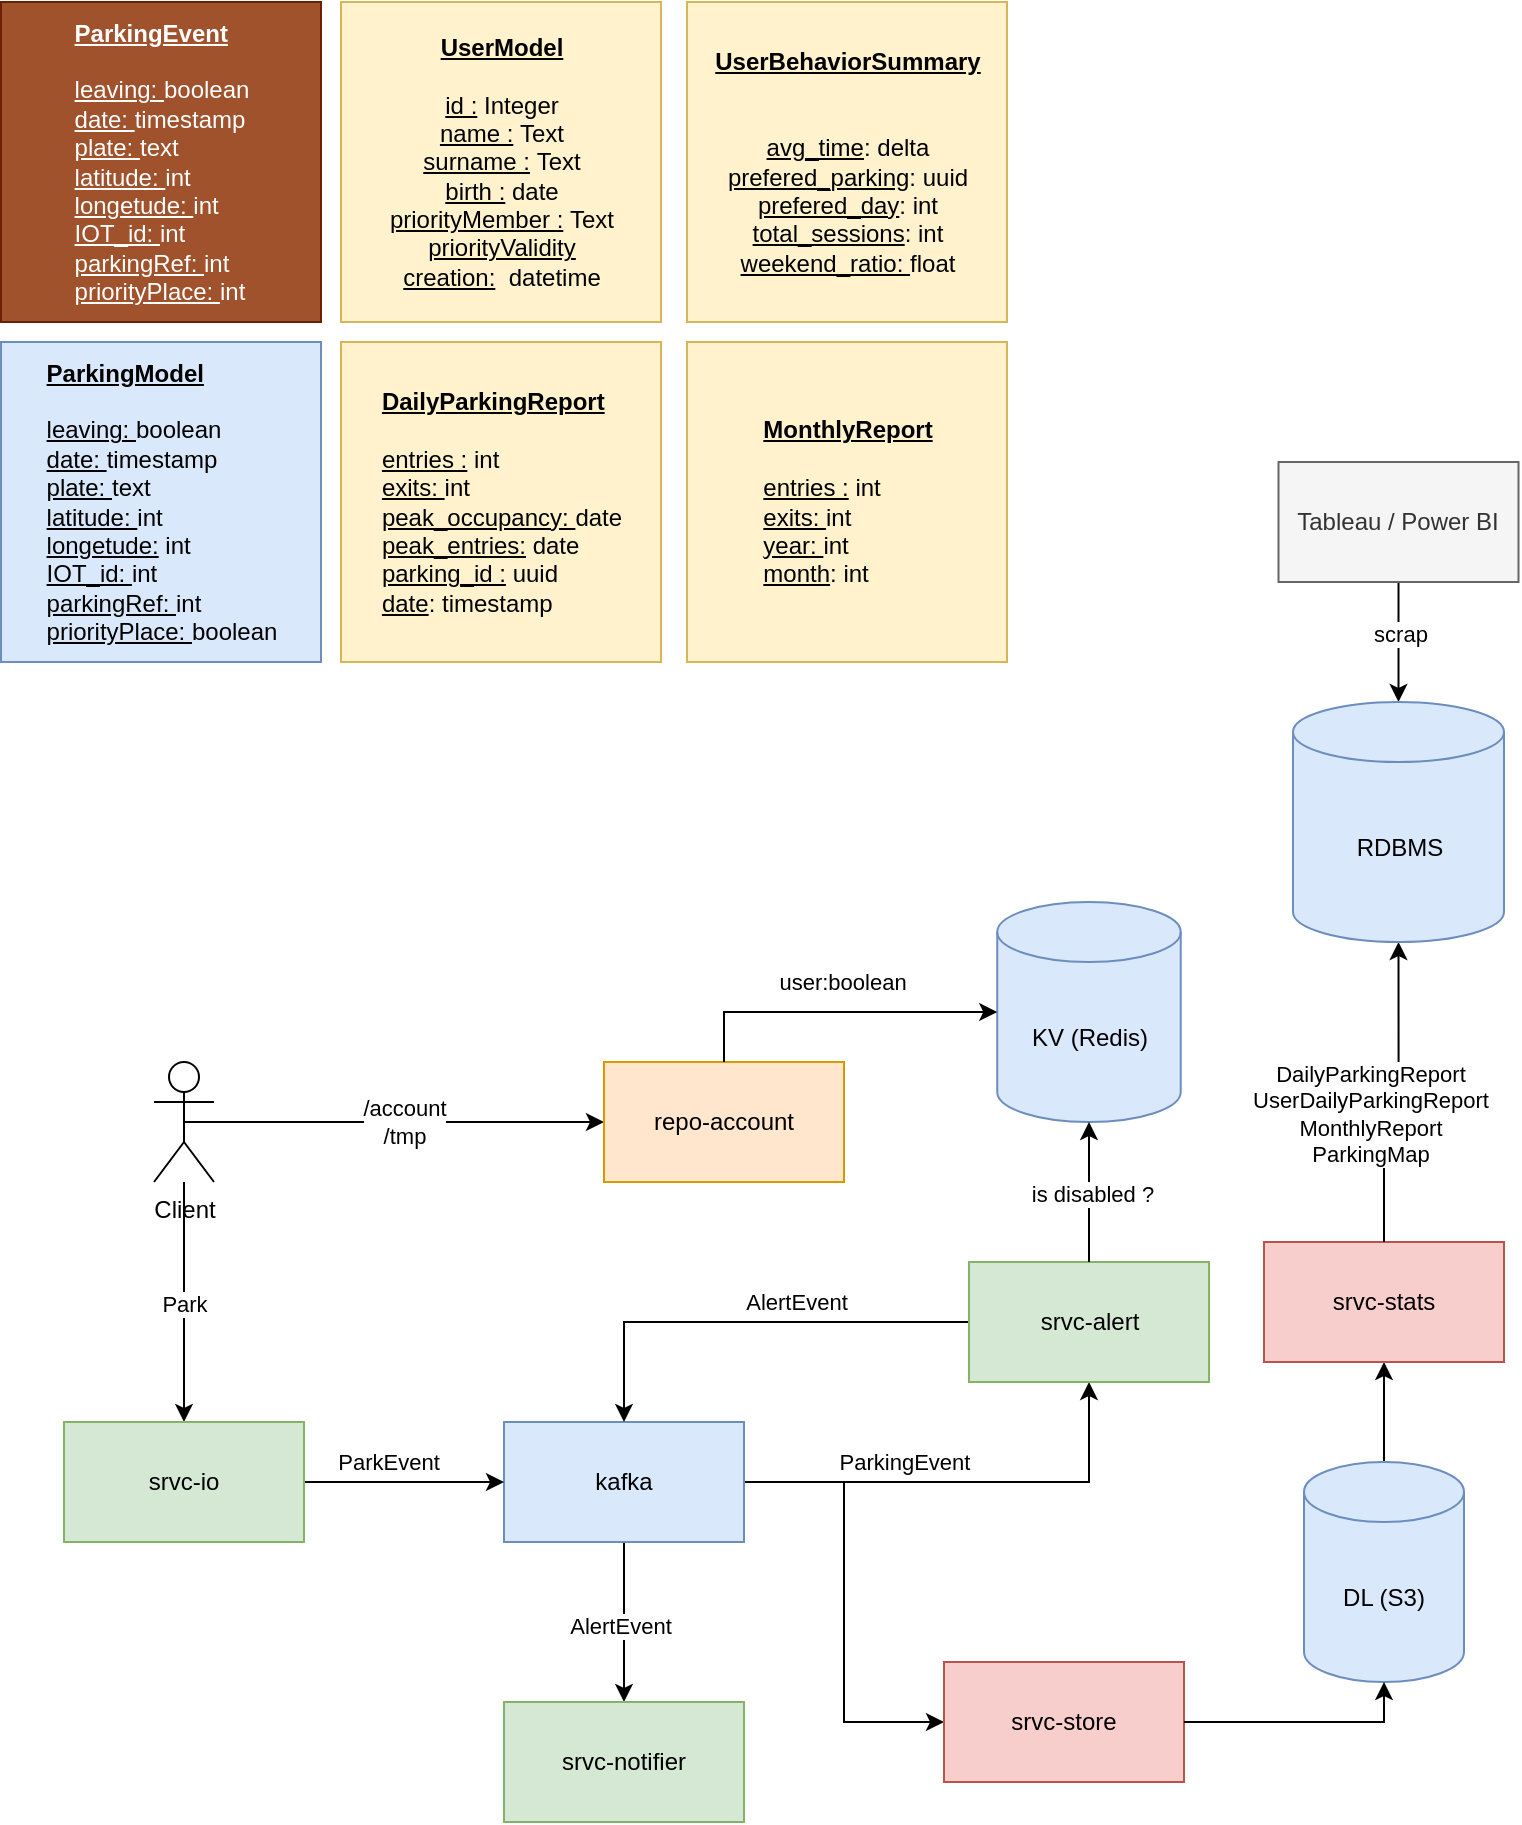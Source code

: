 <mxfile version="27.1.6">
  <diagram name="Page-1" id="Pq80wyoyBBsbovgBwrqJ">
    <mxGraphModel dx="1413" dy="1898" grid="1" gridSize="10" guides="1" tooltips="1" connect="1" arrows="1" fold="1" page="1" pageScale="1" pageWidth="827" pageHeight="1169" math="0" shadow="0">
      <root>
        <mxCell id="0" />
        <mxCell id="1" parent="0" />
        <mxCell id="KpRY53SQxvxNBW13Ttrt-1" value="&lt;div align=&quot;justify&quot;&gt;&lt;u&gt;&lt;b&gt;ParkingEvent&lt;/b&gt;&lt;/u&gt;&lt;/div&gt;&lt;div align=&quot;justify&quot;&gt;&lt;br&gt;&lt;div&gt;&lt;div&gt;&lt;u&gt;leaving: &lt;/u&gt;boolean&lt;/div&gt;&lt;div&gt;&lt;u&gt;date: &lt;/u&gt;timestamp&lt;/div&gt;&lt;div&gt;&lt;u&gt;plate: &lt;/u&gt;text&lt;/div&gt;&lt;div&gt;&lt;u&gt;latitude: &lt;/u&gt;int&lt;/div&gt;&lt;div&gt;&lt;u&gt;longetude: &lt;/u&gt;int&lt;/div&gt;&lt;div&gt;&lt;u&gt;IOT_id: &lt;/u&gt;int&lt;/div&gt;&lt;div&gt;&lt;u&gt;parkingRef: &lt;/u&gt;int&lt;/div&gt;&lt;/div&gt;&lt;/div&gt;&lt;div align=&quot;justify&quot;&gt;&lt;u&gt;priorityPlace: &lt;/u&gt;int&lt;/div&gt;" style="rounded=0;whiteSpace=wrap;html=1;fillColor=#a0522d;strokeColor=#6D1F00;fontColor=#ffffff;" parent="1" vertex="1">
          <mxGeometry x="58.5" y="-480" width="160" height="160" as="geometry" />
        </mxCell>
        <mxCell id="TgCnZQZNsUL1pHp7SL2V-11" style="edgeStyle=orthogonalEdgeStyle;rounded=0;orthogonalLoop=1;jettySize=auto;html=1;exitX=0.5;exitY=0.5;exitDx=0;exitDy=0;exitPerimeter=0;entryX=0;entryY=0.5;entryDx=0;entryDy=0;" parent="1" source="TgCnZQZNsUL1pHp7SL2V-17" target="LOc8L8yP14c2Aa39FiyT-6" edge="1">
          <mxGeometry relative="1" as="geometry">
            <mxPoint x="264" y="180" as="sourcePoint" />
            <Array as="points">
              <mxPoint x="330" y="80" />
              <mxPoint x="330" y="80" />
            </Array>
            <mxPoint x="294.2" y="9.52" as="targetPoint" />
          </mxGeometry>
        </mxCell>
        <mxCell id="TgCnZQZNsUL1pHp7SL2V-12" value="/account&lt;br&gt;/tmp" style="edgeLabel;html=1;align=center;verticalAlign=middle;resizable=0;points=[];" parent="TgCnZQZNsUL1pHp7SL2V-11" vertex="1" connectable="0">
          <mxGeometry x="0.419" relative="1" as="geometry">
            <mxPoint x="-39" as="offset" />
          </mxGeometry>
        </mxCell>
        <mxCell id="TgCnZQZNsUL1pHp7SL2V-17" value="Client" style="shape=umlActor;verticalLabelPosition=bottom;verticalAlign=top;html=1;outlineConnect=0;" parent="1" vertex="1">
          <mxGeometry x="135" y="50" width="30" height="60" as="geometry" />
        </mxCell>
        <mxCell id="TgCnZQZNsUL1pHp7SL2V-18" style="edgeStyle=orthogonalEdgeStyle;rounded=0;orthogonalLoop=1;jettySize=auto;html=1;entryX=0.5;entryY=0;entryDx=0;entryDy=0;" parent="1" source="TgCnZQZNsUL1pHp7SL2V-17" target="LOc8L8yP14c2Aa39FiyT-8" edge="1">
          <mxGeometry relative="1" as="geometry">
            <mxPoint x="220" y="373.5" as="targetPoint" />
          </mxGeometry>
        </mxCell>
        <mxCell id="TgCnZQZNsUL1pHp7SL2V-20" value="Park" style="edgeLabel;html=1;align=center;verticalAlign=middle;resizable=0;points=[];" parent="TgCnZQZNsUL1pHp7SL2V-18" vertex="1" connectable="0">
          <mxGeometry x="0.006" relative="1" as="geometry">
            <mxPoint as="offset" />
          </mxGeometry>
        </mxCell>
        <mxCell id="TgCnZQZNsUL1pHp7SL2V-68" value="&lt;div align=&quot;justify&quot;&gt;&lt;u&gt;&lt;b&gt;ParkingModel&lt;/b&gt;&lt;/u&gt;&lt;/div&gt;&lt;div align=&quot;justify&quot;&gt;&lt;br&gt;&lt;div&gt;&lt;div&gt;&lt;u&gt;leaving: &lt;/u&gt;boolean&lt;/div&gt;&lt;div&gt;&lt;u&gt;date: &lt;/u&gt;timestamp&lt;/div&gt;&lt;div&gt;&lt;u&gt;plate: &lt;/u&gt;text&lt;/div&gt;&lt;div&gt;&lt;u&gt;latitude: &lt;/u&gt;int&lt;/div&gt;&lt;div&gt;&lt;u&gt;longetude:&lt;/u&gt; int&lt;/div&gt;&lt;div&gt;&lt;u&gt;IOT_id: &lt;/u&gt;int&lt;/div&gt;&lt;div&gt;&lt;u&gt;parkingRef: &lt;/u&gt;int&lt;/div&gt;&lt;/div&gt;&lt;/div&gt;&lt;div align=&quot;justify&quot;&gt;&lt;u&gt;priorityPlace: &lt;/u&gt;boolean&lt;/div&gt;" style="rounded=0;whiteSpace=wrap;html=1;fillColor=#dae8fc;strokeColor=#6c8ebf;" parent="1" vertex="1">
          <mxGeometry x="58.5" y="-310" width="160" height="160" as="geometry" />
        </mxCell>
        <mxCell id="TgCnZQZNsUL1pHp7SL2V-69" value="&lt;u&gt;&lt;b&gt;UserModel&lt;/b&gt;&lt;/u&gt;&lt;div&gt;&lt;br&gt;&lt;div&gt;&lt;div&gt;&lt;u style=&quot;background-color: transparent; color: light-dark(rgb(0, 0, 0), rgb(255, 255, 255));&quot;&gt;id :&lt;/u&gt;&lt;span style=&quot;background-color: transparent; color: light-dark(rgb(0, 0, 0), rgb(255, 255, 255));&quot;&gt;&amp;nbsp;&lt;/span&gt;Integer&lt;/div&gt;&lt;div&gt;&lt;u&gt;name :&lt;/u&gt;&amp;nbsp;&lt;span style=&quot;background-color: transparent; color: light-dark(rgb(0, 0, 0), rgb(255, 255, 255));&quot;&gt;Text&lt;/span&gt;&lt;/div&gt;&lt;div&gt;&lt;u&gt;surname :&lt;/u&gt;&amp;nbsp;&lt;span style=&quot;background-color: transparent; color: light-dark(rgb(0, 0, 0), rgb(255, 255, 255));&quot;&gt;Text&lt;/span&gt;&lt;/div&gt;&lt;div&gt;&lt;u&gt;birth :&lt;/u&gt;&amp;nbsp;&lt;span style=&quot;background-color: transparent; color: light-dark(rgb(0, 0, 0), rgb(255, 255, 255));&quot;&gt;date&lt;/span&gt;&lt;/div&gt;&lt;div&gt;&lt;span style=&quot;background-color: transparent; color: light-dark(rgb(0, 0, 0), rgb(255, 255, 255));&quot;&gt;&lt;u style=&quot;&quot;&gt;priorityMember :&lt;/u&gt;&amp;nbsp;&lt;/span&gt;&lt;span style=&quot;background-color: transparent; color: light-dark(rgb(0, 0, 0), rgb(255, 255, 255));&quot;&gt;Text&lt;/span&gt;&lt;/div&gt;&lt;/div&gt;&lt;/div&gt;&lt;div&gt;&lt;span style=&quot;background-color: transparent; color: light-dark(rgb(0, 0, 0), rgb(255, 255, 255));&quot;&gt;&lt;u&gt;priorityValidity creation:&lt;/u&gt;&amp;nbsp;&lt;/span&gt;&lt;span style=&quot;background-color: transparent; color: light-dark(rgb(0, 0, 0), rgb(255, 255, 255));&quot;&gt;&amp;nbsp;&lt;/span&gt;&lt;span style=&quot;background-color: transparent; color: light-dark(rgb(0, 0, 0), rgb(255, 255, 255));&quot;&gt;datetime&lt;/span&gt;&lt;/div&gt;" style="rounded=0;whiteSpace=wrap;html=1;fillColor=#fff2cc;strokeColor=#d6b656;" parent="1" vertex="1">
          <mxGeometry x="228.5" y="-480" width="160" height="160" as="geometry" />
        </mxCell>
        <mxCell id="TgCnZQZNsUL1pHp7SL2V-77" value="&lt;div align=&quot;justify&quot;&gt;&lt;u&gt;&lt;b&gt;DailyParkingReport&lt;/b&gt;&lt;/u&gt;&lt;/div&gt;&lt;div align=&quot;justify&quot;&gt;&lt;br&gt;&lt;div&gt;&lt;div&gt;&lt;u style=&quot;background-color: transparent; color: light-dark(rgb(0, 0, 0), rgb(255, 255, 255));&quot;&gt;entries :&lt;/u&gt;&lt;span style=&quot;background-color: transparent; color: light-dark(rgb(0, 0, 0), rgb(255, 255, 255));&quot;&gt; int&lt;/span&gt;&lt;/div&gt;&lt;div&gt;&lt;span style=&quot;background-color: transparent; color: light-dark(rgb(0, 0, 0), rgb(255, 255, 255));&quot;&gt;&lt;u&gt;exits: &lt;/u&gt;int&lt;/span&gt;&lt;/div&gt;&lt;div&gt;&lt;span style=&quot;background-color: transparent; color: light-dark(rgb(0, 0, 0), rgb(255, 255, 255));&quot;&gt;&lt;u&gt;peak_occupancy: &lt;/u&gt;date&lt;/span&gt;&lt;/div&gt;&lt;div&gt;&lt;span style=&quot;background-color: transparent; color: light-dark(rgb(0, 0, 0), rgb(255, 255, 255));&quot;&gt;&lt;u&gt;peak_entries:&lt;/u&gt; date&lt;/span&gt;&lt;/div&gt;&lt;div&gt;&lt;u&gt;parking_id :&lt;/u&gt; uuid&lt;/div&gt;&lt;/div&gt;&lt;/div&gt;&lt;div align=&quot;justify&quot;&gt;&lt;u&gt;date&lt;/u&gt;: timestamp&lt;/div&gt;" style="rounded=0;whiteSpace=wrap;html=1;fillColor=#fff2cc;strokeColor=#d6b656;" parent="1" vertex="1">
          <mxGeometry x="228.5" y="-310" width="160" height="160" as="geometry" />
        </mxCell>
        <mxCell id="TgCnZQZNsUL1pHp7SL2V-81" value="&lt;u&gt;&lt;b&gt;UserBehaviorSummary&lt;/b&gt;&lt;/u&gt;&lt;div&gt;&lt;br&gt;&lt;div&gt;&lt;div&gt;&lt;br&gt;&lt;/div&gt;&lt;/div&gt;&lt;/div&gt;&lt;div&gt;&lt;u&gt;avg_time&lt;/u&gt;: delta&lt;/div&gt;&lt;div&gt;&lt;u&gt;prefered_parking&lt;/u&gt;: uuid&lt;/div&gt;&lt;div&gt;&lt;u&gt;prefered_day&lt;/u&gt;: int&lt;/div&gt;&lt;div&gt;&lt;u&gt;total_sessions&lt;/u&gt;: int&lt;/div&gt;&lt;div&gt;&lt;u&gt;weekend_ratio: &lt;/u&gt;float&lt;/div&gt;" style="rounded=0;whiteSpace=wrap;html=1;fillColor=#fff2cc;strokeColor=#d6b656;" parent="1" vertex="1">
          <mxGeometry x="401.5" y="-480" width="160" height="160" as="geometry" />
        </mxCell>
        <mxCell id="TgCnZQZNsUL1pHp7SL2V-82" value="&lt;div align=&quot;justify&quot;&gt;&lt;u&gt;&lt;b&gt;MonthlyReport&lt;/b&gt;&lt;/u&gt;&lt;/div&gt;&lt;div align=&quot;justify&quot;&gt;&lt;br&gt;&lt;div&gt;&lt;div&gt;&lt;u style=&quot;background-color: transparent; color: light-dark(rgb(0, 0, 0), rgb(255, 255, 255));&quot;&gt;entries :&lt;/u&gt;&lt;span style=&quot;background-color: transparent; color: light-dark(rgb(0, 0, 0), rgb(255, 255, 255));&quot;&gt; int&lt;/span&gt;&lt;/div&gt;&lt;div&gt;&lt;span style=&quot;background-color: transparent; color: light-dark(rgb(0, 0, 0), rgb(255, 255, 255));&quot;&gt;&lt;u&gt;exits: &lt;/u&gt;int&lt;/span&gt;&lt;/div&gt;&lt;u&gt;year: &lt;/u&gt;int&lt;/div&gt;&lt;div&gt;&lt;u&gt;month&lt;/u&gt;: int&lt;/div&gt;&lt;/div&gt;" style="rounded=0;whiteSpace=wrap;html=1;fillColor=#fff2cc;strokeColor=#d6b656;" parent="1" vertex="1">
          <mxGeometry x="401.5" y="-310" width="160" height="160" as="geometry" />
        </mxCell>
        <mxCell id="TgCnZQZNsUL1pHp7SL2V-87" style="edgeStyle=orthogonalEdgeStyle;rounded=0;orthogonalLoop=1;jettySize=auto;html=1;entryX=0.5;entryY=0;entryDx=0;entryDy=0;entryPerimeter=0;" parent="1" source="TgCnZQZNsUL1pHp7SL2V-85" target="LOc8L8yP14c2Aa39FiyT-32" edge="1">
          <mxGeometry relative="1" as="geometry">
            <mxPoint x="743" y="-50" as="targetPoint" />
          </mxGeometry>
        </mxCell>
        <mxCell id="TgCnZQZNsUL1pHp7SL2V-88" value="scrap" style="edgeLabel;html=1;align=center;verticalAlign=middle;resizable=0;points=[];" parent="TgCnZQZNsUL1pHp7SL2V-87" connectable="0" vertex="1">
          <mxGeometry x="-0.333" y="-2" relative="1" as="geometry">
            <mxPoint x="2" y="6" as="offset" />
          </mxGeometry>
        </mxCell>
        <mxCell id="TgCnZQZNsUL1pHp7SL2V-85" value="Tableau / Power BI" style="rounded=0;whiteSpace=wrap;html=1;fillColor=#f5f5f5;strokeColor=#666666;fontColor=#333333;" parent="1" vertex="1">
          <mxGeometry x="697.25" y="-250" width="120" height="60" as="geometry" />
        </mxCell>
        <mxCell id="LOc8L8yP14c2Aa39FiyT-6" value="repo-account" style="rounded=0;whiteSpace=wrap;html=1;fillColor=#ffe6cc;strokeColor=#d79b00;" vertex="1" parent="1">
          <mxGeometry x="360" y="50" width="120" height="60" as="geometry" />
        </mxCell>
        <mxCell id="LOc8L8yP14c2Aa39FiyT-12" style="edgeStyle=orthogonalEdgeStyle;rounded=0;orthogonalLoop=1;jettySize=auto;html=1;entryX=0;entryY=0.5;entryDx=0;entryDy=0;" edge="1" parent="1" source="LOc8L8yP14c2Aa39FiyT-7" target="LOc8L8yP14c2Aa39FiyT-13">
          <mxGeometry relative="1" as="geometry">
            <mxPoint x="516.5" y="230" as="targetPoint" />
          </mxGeometry>
        </mxCell>
        <mxCell id="LOc8L8yP14c2Aa39FiyT-19" style="edgeStyle=orthogonalEdgeStyle;rounded=0;orthogonalLoop=1;jettySize=auto;html=1;entryX=0.5;entryY=1;entryDx=0;entryDy=0;" edge="1" parent="1" source="LOc8L8yP14c2Aa39FiyT-7" target="LOc8L8yP14c2Aa39FiyT-18">
          <mxGeometry relative="1" as="geometry" />
        </mxCell>
        <mxCell id="LOc8L8yP14c2Aa39FiyT-20" value="ParkingEvent" style="edgeLabel;html=1;align=center;verticalAlign=middle;resizable=0;points=[];" vertex="1" connectable="0" parent="LOc8L8yP14c2Aa39FiyT-19">
          <mxGeometry x="-0.669" y="-2" relative="1" as="geometry">
            <mxPoint x="43" y="-12" as="offset" />
          </mxGeometry>
        </mxCell>
        <mxCell id="LOc8L8yP14c2Aa39FiyT-24" style="edgeStyle=orthogonalEdgeStyle;rounded=0;orthogonalLoop=1;jettySize=auto;html=1;entryX=0.5;entryY=0;entryDx=0;entryDy=0;" edge="1" parent="1" source="LOc8L8yP14c2Aa39FiyT-7" target="LOc8L8yP14c2Aa39FiyT-23">
          <mxGeometry relative="1" as="geometry" />
        </mxCell>
        <mxCell id="LOc8L8yP14c2Aa39FiyT-25" value="AlertEvent" style="edgeLabel;html=1;align=center;verticalAlign=middle;resizable=0;points=[];" vertex="1" connectable="0" parent="LOc8L8yP14c2Aa39FiyT-24">
          <mxGeometry x="0.054" y="-2" relative="1" as="geometry">
            <mxPoint as="offset" />
          </mxGeometry>
        </mxCell>
        <mxCell id="LOc8L8yP14c2Aa39FiyT-7" value="kafka" style="rounded=0;whiteSpace=wrap;html=1;fillColor=#dae8fc;strokeColor=#6c8ebf;" vertex="1" parent="1">
          <mxGeometry x="310" y="230" width="120" height="60" as="geometry" />
        </mxCell>
        <mxCell id="LOc8L8yP14c2Aa39FiyT-9" style="edgeStyle=orthogonalEdgeStyle;rounded=0;orthogonalLoop=1;jettySize=auto;html=1;entryX=0;entryY=0.5;entryDx=0;entryDy=0;" edge="1" parent="1" source="LOc8L8yP14c2Aa39FiyT-8" target="LOc8L8yP14c2Aa39FiyT-7">
          <mxGeometry relative="1" as="geometry" />
        </mxCell>
        <mxCell id="LOc8L8yP14c2Aa39FiyT-10" value="ParkEvent" style="edgeLabel;html=1;align=center;verticalAlign=middle;resizable=0;points=[];" vertex="1" connectable="0" parent="LOc8L8yP14c2Aa39FiyT-9">
          <mxGeometry x="-0.162" relative="1" as="geometry">
            <mxPoint y="-10" as="offset" />
          </mxGeometry>
        </mxCell>
        <mxCell id="LOc8L8yP14c2Aa39FiyT-8" value="srvc-io" style="rounded=0;whiteSpace=wrap;html=1;fillColor=#d5e8d4;strokeColor=#82b366;" vertex="1" parent="1">
          <mxGeometry x="90" y="230" width="120" height="60" as="geometry" />
        </mxCell>
        <mxCell id="LOc8L8yP14c2Aa39FiyT-13" value="srvc-store" style="rounded=0;whiteSpace=wrap;html=1;fillColor=#f8cecc;strokeColor=#b85450;" vertex="1" parent="1">
          <mxGeometry x="530" y="350" width="120" height="60" as="geometry" />
        </mxCell>
        <mxCell id="LOc8L8yP14c2Aa39FiyT-17" style="edgeStyle=orthogonalEdgeStyle;rounded=0;orthogonalLoop=1;jettySize=auto;html=1;" edge="1" parent="1" source="LOc8L8yP14c2Aa39FiyT-14" target="LOc8L8yP14c2Aa39FiyT-16">
          <mxGeometry relative="1" as="geometry" />
        </mxCell>
        <mxCell id="LOc8L8yP14c2Aa39FiyT-14" value="DL (S3)" style="shape=cylinder3;whiteSpace=wrap;html=1;boundedLbl=1;backgroundOutline=1;size=15;fillColor=#dae8fc;strokeColor=#6c8ebf;" vertex="1" parent="1">
          <mxGeometry x="710" y="250" width="80" height="110" as="geometry" />
        </mxCell>
        <mxCell id="LOc8L8yP14c2Aa39FiyT-15" style="edgeStyle=orthogonalEdgeStyle;rounded=0;orthogonalLoop=1;jettySize=auto;html=1;entryX=0.5;entryY=1;entryDx=0;entryDy=0;entryPerimeter=0;" edge="1" parent="1" source="LOc8L8yP14c2Aa39FiyT-13" target="LOc8L8yP14c2Aa39FiyT-14">
          <mxGeometry relative="1" as="geometry" />
        </mxCell>
        <mxCell id="LOc8L8yP14c2Aa39FiyT-16" value="srvc-stats" style="rounded=0;whiteSpace=wrap;html=1;fillColor=#f8cecc;strokeColor=#b85450;" vertex="1" parent="1">
          <mxGeometry x="690" y="140" width="120" height="60" as="geometry" />
        </mxCell>
        <mxCell id="LOc8L8yP14c2Aa39FiyT-21" style="edgeStyle=orthogonalEdgeStyle;rounded=0;orthogonalLoop=1;jettySize=auto;html=1;" edge="1" parent="1" source="LOc8L8yP14c2Aa39FiyT-18">
          <mxGeometry relative="1" as="geometry">
            <mxPoint x="370" y="230" as="targetPoint" />
            <Array as="points">
              <mxPoint x="370" y="180" />
            </Array>
          </mxGeometry>
        </mxCell>
        <mxCell id="LOc8L8yP14c2Aa39FiyT-22" value="AlertEvent" style="edgeLabel;html=1;align=center;verticalAlign=middle;resizable=0;points=[];" vertex="1" connectable="0" parent="LOc8L8yP14c2Aa39FiyT-21">
          <mxGeometry x="-0.028" y="-1" relative="1" as="geometry">
            <mxPoint x="21" y="-9" as="offset" />
          </mxGeometry>
        </mxCell>
        <mxCell id="LOc8L8yP14c2Aa39FiyT-18" value="srvc-alert" style="rounded=0;whiteSpace=wrap;html=1;fillColor=#d5e8d4;strokeColor=#82b366;" vertex="1" parent="1">
          <mxGeometry x="542.5" y="150" width="120" height="60" as="geometry" />
        </mxCell>
        <mxCell id="LOc8L8yP14c2Aa39FiyT-23" value="srvc-notifier" style="rounded=0;whiteSpace=wrap;html=1;fillColor=#d5e8d4;strokeColor=#82b366;" vertex="1" parent="1">
          <mxGeometry x="310" y="370" width="120" height="60" as="geometry" />
        </mxCell>
        <mxCell id="LOc8L8yP14c2Aa39FiyT-27" value="KV (Redis)" style="shape=cylinder3;whiteSpace=wrap;html=1;boundedLbl=1;backgroundOutline=1;size=15;fillColor=#dae8fc;strokeColor=#6c8ebf;" vertex="1" parent="1">
          <mxGeometry x="556.62" y="-30" width="91.75" height="110" as="geometry" />
        </mxCell>
        <mxCell id="LOc8L8yP14c2Aa39FiyT-28" style="edgeStyle=orthogonalEdgeStyle;rounded=0;orthogonalLoop=1;jettySize=auto;html=1;entryX=0;entryY=0.5;entryDx=0;entryDy=0;entryPerimeter=0;" edge="1" parent="1" source="LOc8L8yP14c2Aa39FiyT-6" target="LOc8L8yP14c2Aa39FiyT-27">
          <mxGeometry relative="1" as="geometry">
            <Array as="points">
              <mxPoint x="420" y="25" />
            </Array>
          </mxGeometry>
        </mxCell>
        <mxCell id="LOc8L8yP14c2Aa39FiyT-29" value="user:boolean" style="edgeLabel;html=1;align=center;verticalAlign=middle;resizable=0;points=[];" vertex="1" connectable="0" parent="LOc8L8yP14c2Aa39FiyT-28">
          <mxGeometry x="0.014" y="-3" relative="1" as="geometry">
            <mxPoint x="2" y="-18" as="offset" />
          </mxGeometry>
        </mxCell>
        <mxCell id="LOc8L8yP14c2Aa39FiyT-30" style="edgeStyle=orthogonalEdgeStyle;rounded=0;orthogonalLoop=1;jettySize=auto;html=1;entryX=0.5;entryY=1;entryDx=0;entryDy=0;entryPerimeter=0;" edge="1" parent="1" source="LOc8L8yP14c2Aa39FiyT-18" target="LOc8L8yP14c2Aa39FiyT-27">
          <mxGeometry relative="1" as="geometry" />
        </mxCell>
        <mxCell id="LOc8L8yP14c2Aa39FiyT-31" value="is disabled ?" style="edgeLabel;html=1;align=center;verticalAlign=middle;resizable=0;points=[];" vertex="1" connectable="0" parent="LOc8L8yP14c2Aa39FiyT-30">
          <mxGeometry x="-0.009" y="-1" relative="1" as="geometry">
            <mxPoint as="offset" />
          </mxGeometry>
        </mxCell>
        <mxCell id="LOc8L8yP14c2Aa39FiyT-33" value="" style="edgeStyle=orthogonalEdgeStyle;rounded=0;orthogonalLoop=1;jettySize=auto;html=1;exitX=0.5;exitY=0;exitDx=0;exitDy=0;entryX=0.5;entryY=1;entryDx=0;entryDy=0;" edge="1" parent="1" source="LOc8L8yP14c2Aa39FiyT-16" target="LOc8L8yP14c2Aa39FiyT-32">
          <mxGeometry relative="1" as="geometry">
            <mxPoint x="750" y="140" as="sourcePoint" />
            <mxPoint x="743" y="10" as="targetPoint" />
          </mxGeometry>
        </mxCell>
        <mxCell id="LOc8L8yP14c2Aa39FiyT-34" value="DailyParkingReport&lt;br&gt;UserDailyParkingReport&lt;div&gt;MonthlyReport&lt;/div&gt;ParkingMap" style="edgeLabel;html=1;align=center;verticalAlign=middle;resizable=0;points=[];" vertex="1" connectable="0" parent="LOc8L8yP14c2Aa39FiyT-33">
          <mxGeometry x="-0.095" y="-1" relative="1" as="geometry">
            <mxPoint x="-8" y="7" as="offset" />
          </mxGeometry>
        </mxCell>
        <mxCell id="LOc8L8yP14c2Aa39FiyT-32" value="RDBMS" style="shape=cylinder3;whiteSpace=wrap;html=1;boundedLbl=1;backgroundOutline=1;size=15;fillColor=#dae8fc;strokeColor=#6c8ebf;" vertex="1" parent="1">
          <mxGeometry x="704.5" y="-130" width="105.5" height="120" as="geometry" />
        </mxCell>
      </root>
    </mxGraphModel>
  </diagram>
</mxfile>
